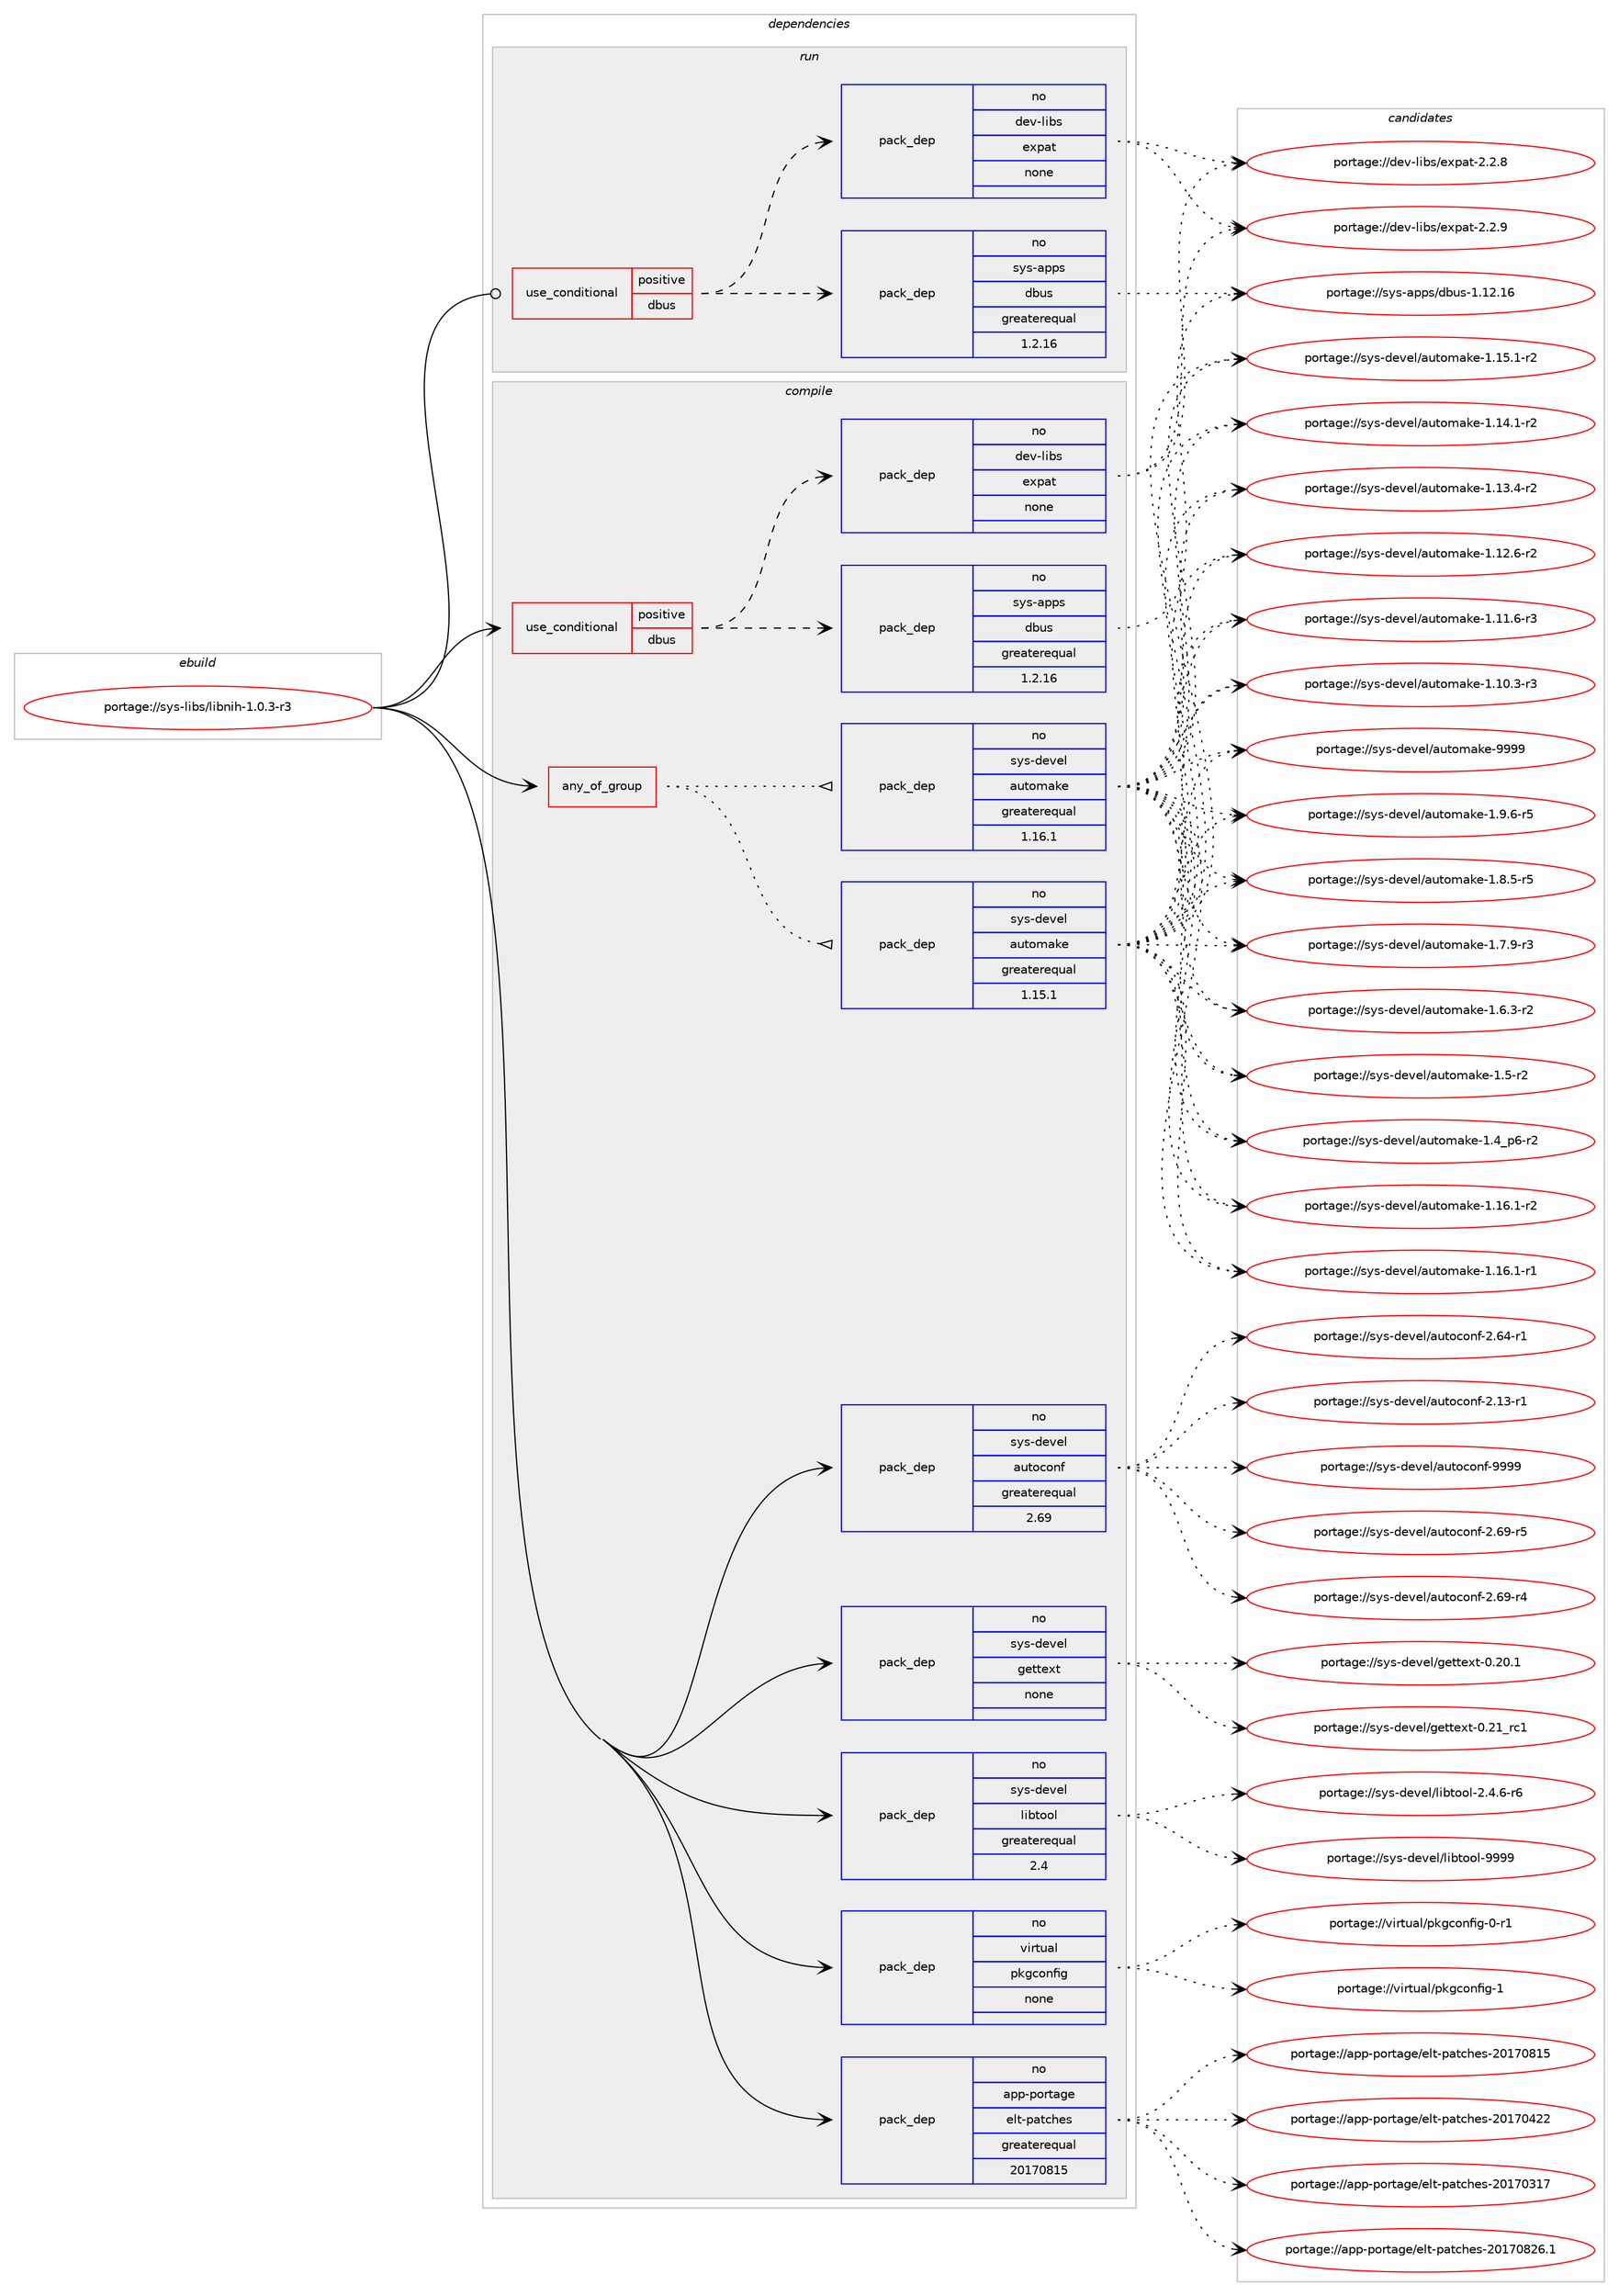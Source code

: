 digraph prolog {

# *************
# Graph options
# *************

newrank=true;
concentrate=true;
compound=true;
graph [rankdir=LR,fontname=Helvetica,fontsize=10,ranksep=1.5];#, ranksep=2.5, nodesep=0.2];
edge  [arrowhead=vee];
node  [fontname=Helvetica,fontsize=10];

# **********
# The ebuild
# **********

subgraph cluster_leftcol {
color=gray;
rank=same;
label=<<i>ebuild</i>>;
id [label="portage://sys-libs/libnih-1.0.3-r3", color=red, width=4, href="../sys-libs/libnih-1.0.3-r3.svg"];
}

# ****************
# The dependencies
# ****************

subgraph cluster_midcol {
color=gray;
label=<<i>dependencies</i>>;
subgraph cluster_compile {
fillcolor="#eeeeee";
style=filled;
label=<<i>compile</i>>;
subgraph any711 {
dependency29589 [label=<<TABLE BORDER="0" CELLBORDER="1" CELLSPACING="0" CELLPADDING="4"><TR><TD CELLPADDING="10">any_of_group</TD></TR></TABLE>>, shape=none, color=red];subgraph pack23612 {
dependency29590 [label=<<TABLE BORDER="0" CELLBORDER="1" CELLSPACING="0" CELLPADDING="4" WIDTH="220"><TR><TD ROWSPAN="6" CELLPADDING="30">pack_dep</TD></TR><TR><TD WIDTH="110">no</TD></TR><TR><TD>sys-devel</TD></TR><TR><TD>automake</TD></TR><TR><TD>greaterequal</TD></TR><TR><TD>1.16.1</TD></TR></TABLE>>, shape=none, color=blue];
}
dependency29589:e -> dependency29590:w [weight=20,style="dotted",arrowhead="oinv"];
subgraph pack23613 {
dependency29591 [label=<<TABLE BORDER="0" CELLBORDER="1" CELLSPACING="0" CELLPADDING="4" WIDTH="220"><TR><TD ROWSPAN="6" CELLPADDING="30">pack_dep</TD></TR><TR><TD WIDTH="110">no</TD></TR><TR><TD>sys-devel</TD></TR><TR><TD>automake</TD></TR><TR><TD>greaterequal</TD></TR><TR><TD>1.15.1</TD></TR></TABLE>>, shape=none, color=blue];
}
dependency29589:e -> dependency29591:w [weight=20,style="dotted",arrowhead="oinv"];
}
id:e -> dependency29589:w [weight=20,style="solid",arrowhead="vee"];
subgraph cond5247 {
dependency29592 [label=<<TABLE BORDER="0" CELLBORDER="1" CELLSPACING="0" CELLPADDING="4"><TR><TD ROWSPAN="3" CELLPADDING="10">use_conditional</TD></TR><TR><TD>positive</TD></TR><TR><TD>dbus</TD></TR></TABLE>>, shape=none, color=red];
subgraph pack23614 {
dependency29593 [label=<<TABLE BORDER="0" CELLBORDER="1" CELLSPACING="0" CELLPADDING="4" WIDTH="220"><TR><TD ROWSPAN="6" CELLPADDING="30">pack_dep</TD></TR><TR><TD WIDTH="110">no</TD></TR><TR><TD>dev-libs</TD></TR><TR><TD>expat</TD></TR><TR><TD>none</TD></TR><TR><TD></TD></TR></TABLE>>, shape=none, color=blue];
}
dependency29592:e -> dependency29593:w [weight=20,style="dashed",arrowhead="vee"];
subgraph pack23615 {
dependency29594 [label=<<TABLE BORDER="0" CELLBORDER="1" CELLSPACING="0" CELLPADDING="4" WIDTH="220"><TR><TD ROWSPAN="6" CELLPADDING="30">pack_dep</TD></TR><TR><TD WIDTH="110">no</TD></TR><TR><TD>sys-apps</TD></TR><TR><TD>dbus</TD></TR><TR><TD>greaterequal</TD></TR><TR><TD>1.2.16</TD></TR></TABLE>>, shape=none, color=blue];
}
dependency29592:e -> dependency29594:w [weight=20,style="dashed",arrowhead="vee"];
}
id:e -> dependency29592:w [weight=20,style="solid",arrowhead="vee"];
subgraph pack23616 {
dependency29595 [label=<<TABLE BORDER="0" CELLBORDER="1" CELLSPACING="0" CELLPADDING="4" WIDTH="220"><TR><TD ROWSPAN="6" CELLPADDING="30">pack_dep</TD></TR><TR><TD WIDTH="110">no</TD></TR><TR><TD>app-portage</TD></TR><TR><TD>elt-patches</TD></TR><TR><TD>greaterequal</TD></TR><TR><TD>20170815</TD></TR></TABLE>>, shape=none, color=blue];
}
id:e -> dependency29595:w [weight=20,style="solid",arrowhead="vee"];
subgraph pack23617 {
dependency29596 [label=<<TABLE BORDER="0" CELLBORDER="1" CELLSPACING="0" CELLPADDING="4" WIDTH="220"><TR><TD ROWSPAN="6" CELLPADDING="30">pack_dep</TD></TR><TR><TD WIDTH="110">no</TD></TR><TR><TD>sys-devel</TD></TR><TR><TD>autoconf</TD></TR><TR><TD>greaterequal</TD></TR><TR><TD>2.69</TD></TR></TABLE>>, shape=none, color=blue];
}
id:e -> dependency29596:w [weight=20,style="solid",arrowhead="vee"];
subgraph pack23618 {
dependency29597 [label=<<TABLE BORDER="0" CELLBORDER="1" CELLSPACING="0" CELLPADDING="4" WIDTH="220"><TR><TD ROWSPAN="6" CELLPADDING="30">pack_dep</TD></TR><TR><TD WIDTH="110">no</TD></TR><TR><TD>sys-devel</TD></TR><TR><TD>gettext</TD></TR><TR><TD>none</TD></TR><TR><TD></TD></TR></TABLE>>, shape=none, color=blue];
}
id:e -> dependency29597:w [weight=20,style="solid",arrowhead="vee"];
subgraph pack23619 {
dependency29598 [label=<<TABLE BORDER="0" CELLBORDER="1" CELLSPACING="0" CELLPADDING="4" WIDTH="220"><TR><TD ROWSPAN="6" CELLPADDING="30">pack_dep</TD></TR><TR><TD WIDTH="110">no</TD></TR><TR><TD>sys-devel</TD></TR><TR><TD>libtool</TD></TR><TR><TD>greaterequal</TD></TR><TR><TD>2.4</TD></TR></TABLE>>, shape=none, color=blue];
}
id:e -> dependency29598:w [weight=20,style="solid",arrowhead="vee"];
subgraph pack23620 {
dependency29599 [label=<<TABLE BORDER="0" CELLBORDER="1" CELLSPACING="0" CELLPADDING="4" WIDTH="220"><TR><TD ROWSPAN="6" CELLPADDING="30">pack_dep</TD></TR><TR><TD WIDTH="110">no</TD></TR><TR><TD>virtual</TD></TR><TR><TD>pkgconfig</TD></TR><TR><TD>none</TD></TR><TR><TD></TD></TR></TABLE>>, shape=none, color=blue];
}
id:e -> dependency29599:w [weight=20,style="solid",arrowhead="vee"];
}
subgraph cluster_compileandrun {
fillcolor="#eeeeee";
style=filled;
label=<<i>compile and run</i>>;
}
subgraph cluster_run {
fillcolor="#eeeeee";
style=filled;
label=<<i>run</i>>;
subgraph cond5248 {
dependency29600 [label=<<TABLE BORDER="0" CELLBORDER="1" CELLSPACING="0" CELLPADDING="4"><TR><TD ROWSPAN="3" CELLPADDING="10">use_conditional</TD></TR><TR><TD>positive</TD></TR><TR><TD>dbus</TD></TR></TABLE>>, shape=none, color=red];
subgraph pack23621 {
dependency29601 [label=<<TABLE BORDER="0" CELLBORDER="1" CELLSPACING="0" CELLPADDING="4" WIDTH="220"><TR><TD ROWSPAN="6" CELLPADDING="30">pack_dep</TD></TR><TR><TD WIDTH="110">no</TD></TR><TR><TD>dev-libs</TD></TR><TR><TD>expat</TD></TR><TR><TD>none</TD></TR><TR><TD></TD></TR></TABLE>>, shape=none, color=blue];
}
dependency29600:e -> dependency29601:w [weight=20,style="dashed",arrowhead="vee"];
subgraph pack23622 {
dependency29602 [label=<<TABLE BORDER="0" CELLBORDER="1" CELLSPACING="0" CELLPADDING="4" WIDTH="220"><TR><TD ROWSPAN="6" CELLPADDING="30">pack_dep</TD></TR><TR><TD WIDTH="110">no</TD></TR><TR><TD>sys-apps</TD></TR><TR><TD>dbus</TD></TR><TR><TD>greaterequal</TD></TR><TR><TD>1.2.16</TD></TR></TABLE>>, shape=none, color=blue];
}
dependency29600:e -> dependency29602:w [weight=20,style="dashed",arrowhead="vee"];
}
id:e -> dependency29600:w [weight=20,style="solid",arrowhead="odot"];
}
}

# **************
# The candidates
# **************

subgraph cluster_choices {
rank=same;
color=gray;
label=<<i>candidates</i>>;

subgraph choice23612 {
color=black;
nodesep=1;
choice115121115451001011181011084797117116111109971071014557575757 [label="portage://sys-devel/automake-9999", color=red, width=4,href="../sys-devel/automake-9999.svg"];
choice115121115451001011181011084797117116111109971071014549465746544511453 [label="portage://sys-devel/automake-1.9.6-r5", color=red, width=4,href="../sys-devel/automake-1.9.6-r5.svg"];
choice115121115451001011181011084797117116111109971071014549465646534511453 [label="portage://sys-devel/automake-1.8.5-r5", color=red, width=4,href="../sys-devel/automake-1.8.5-r5.svg"];
choice115121115451001011181011084797117116111109971071014549465546574511451 [label="portage://sys-devel/automake-1.7.9-r3", color=red, width=4,href="../sys-devel/automake-1.7.9-r3.svg"];
choice115121115451001011181011084797117116111109971071014549465446514511450 [label="portage://sys-devel/automake-1.6.3-r2", color=red, width=4,href="../sys-devel/automake-1.6.3-r2.svg"];
choice11512111545100101118101108479711711611110997107101454946534511450 [label="portage://sys-devel/automake-1.5-r2", color=red, width=4,href="../sys-devel/automake-1.5-r2.svg"];
choice115121115451001011181011084797117116111109971071014549465295112544511450 [label="portage://sys-devel/automake-1.4_p6-r2", color=red, width=4,href="../sys-devel/automake-1.4_p6-r2.svg"];
choice11512111545100101118101108479711711611110997107101454946495446494511450 [label="portage://sys-devel/automake-1.16.1-r2", color=red, width=4,href="../sys-devel/automake-1.16.1-r2.svg"];
choice11512111545100101118101108479711711611110997107101454946495446494511449 [label="portage://sys-devel/automake-1.16.1-r1", color=red, width=4,href="../sys-devel/automake-1.16.1-r1.svg"];
choice11512111545100101118101108479711711611110997107101454946495346494511450 [label="portage://sys-devel/automake-1.15.1-r2", color=red, width=4,href="../sys-devel/automake-1.15.1-r2.svg"];
choice11512111545100101118101108479711711611110997107101454946495246494511450 [label="portage://sys-devel/automake-1.14.1-r2", color=red, width=4,href="../sys-devel/automake-1.14.1-r2.svg"];
choice11512111545100101118101108479711711611110997107101454946495146524511450 [label="portage://sys-devel/automake-1.13.4-r2", color=red, width=4,href="../sys-devel/automake-1.13.4-r2.svg"];
choice11512111545100101118101108479711711611110997107101454946495046544511450 [label="portage://sys-devel/automake-1.12.6-r2", color=red, width=4,href="../sys-devel/automake-1.12.6-r2.svg"];
choice11512111545100101118101108479711711611110997107101454946494946544511451 [label="portage://sys-devel/automake-1.11.6-r3", color=red, width=4,href="../sys-devel/automake-1.11.6-r3.svg"];
choice11512111545100101118101108479711711611110997107101454946494846514511451 [label="portage://sys-devel/automake-1.10.3-r3", color=red, width=4,href="../sys-devel/automake-1.10.3-r3.svg"];
dependency29590:e -> choice115121115451001011181011084797117116111109971071014557575757:w [style=dotted,weight="100"];
dependency29590:e -> choice115121115451001011181011084797117116111109971071014549465746544511453:w [style=dotted,weight="100"];
dependency29590:e -> choice115121115451001011181011084797117116111109971071014549465646534511453:w [style=dotted,weight="100"];
dependency29590:e -> choice115121115451001011181011084797117116111109971071014549465546574511451:w [style=dotted,weight="100"];
dependency29590:e -> choice115121115451001011181011084797117116111109971071014549465446514511450:w [style=dotted,weight="100"];
dependency29590:e -> choice11512111545100101118101108479711711611110997107101454946534511450:w [style=dotted,weight="100"];
dependency29590:e -> choice115121115451001011181011084797117116111109971071014549465295112544511450:w [style=dotted,weight="100"];
dependency29590:e -> choice11512111545100101118101108479711711611110997107101454946495446494511450:w [style=dotted,weight="100"];
dependency29590:e -> choice11512111545100101118101108479711711611110997107101454946495446494511449:w [style=dotted,weight="100"];
dependency29590:e -> choice11512111545100101118101108479711711611110997107101454946495346494511450:w [style=dotted,weight="100"];
dependency29590:e -> choice11512111545100101118101108479711711611110997107101454946495246494511450:w [style=dotted,weight="100"];
dependency29590:e -> choice11512111545100101118101108479711711611110997107101454946495146524511450:w [style=dotted,weight="100"];
dependency29590:e -> choice11512111545100101118101108479711711611110997107101454946495046544511450:w [style=dotted,weight="100"];
dependency29590:e -> choice11512111545100101118101108479711711611110997107101454946494946544511451:w [style=dotted,weight="100"];
dependency29590:e -> choice11512111545100101118101108479711711611110997107101454946494846514511451:w [style=dotted,weight="100"];
}
subgraph choice23613 {
color=black;
nodesep=1;
choice115121115451001011181011084797117116111109971071014557575757 [label="portage://sys-devel/automake-9999", color=red, width=4,href="../sys-devel/automake-9999.svg"];
choice115121115451001011181011084797117116111109971071014549465746544511453 [label="portage://sys-devel/automake-1.9.6-r5", color=red, width=4,href="../sys-devel/automake-1.9.6-r5.svg"];
choice115121115451001011181011084797117116111109971071014549465646534511453 [label="portage://sys-devel/automake-1.8.5-r5", color=red, width=4,href="../sys-devel/automake-1.8.5-r5.svg"];
choice115121115451001011181011084797117116111109971071014549465546574511451 [label="portage://sys-devel/automake-1.7.9-r3", color=red, width=4,href="../sys-devel/automake-1.7.9-r3.svg"];
choice115121115451001011181011084797117116111109971071014549465446514511450 [label="portage://sys-devel/automake-1.6.3-r2", color=red, width=4,href="../sys-devel/automake-1.6.3-r2.svg"];
choice11512111545100101118101108479711711611110997107101454946534511450 [label="portage://sys-devel/automake-1.5-r2", color=red, width=4,href="../sys-devel/automake-1.5-r2.svg"];
choice115121115451001011181011084797117116111109971071014549465295112544511450 [label="portage://sys-devel/automake-1.4_p6-r2", color=red, width=4,href="../sys-devel/automake-1.4_p6-r2.svg"];
choice11512111545100101118101108479711711611110997107101454946495446494511450 [label="portage://sys-devel/automake-1.16.1-r2", color=red, width=4,href="../sys-devel/automake-1.16.1-r2.svg"];
choice11512111545100101118101108479711711611110997107101454946495446494511449 [label="portage://sys-devel/automake-1.16.1-r1", color=red, width=4,href="../sys-devel/automake-1.16.1-r1.svg"];
choice11512111545100101118101108479711711611110997107101454946495346494511450 [label="portage://sys-devel/automake-1.15.1-r2", color=red, width=4,href="../sys-devel/automake-1.15.1-r2.svg"];
choice11512111545100101118101108479711711611110997107101454946495246494511450 [label="portage://sys-devel/automake-1.14.1-r2", color=red, width=4,href="../sys-devel/automake-1.14.1-r2.svg"];
choice11512111545100101118101108479711711611110997107101454946495146524511450 [label="portage://sys-devel/automake-1.13.4-r2", color=red, width=4,href="../sys-devel/automake-1.13.4-r2.svg"];
choice11512111545100101118101108479711711611110997107101454946495046544511450 [label="portage://sys-devel/automake-1.12.6-r2", color=red, width=4,href="../sys-devel/automake-1.12.6-r2.svg"];
choice11512111545100101118101108479711711611110997107101454946494946544511451 [label="portage://sys-devel/automake-1.11.6-r3", color=red, width=4,href="../sys-devel/automake-1.11.6-r3.svg"];
choice11512111545100101118101108479711711611110997107101454946494846514511451 [label="portage://sys-devel/automake-1.10.3-r3", color=red, width=4,href="../sys-devel/automake-1.10.3-r3.svg"];
dependency29591:e -> choice115121115451001011181011084797117116111109971071014557575757:w [style=dotted,weight="100"];
dependency29591:e -> choice115121115451001011181011084797117116111109971071014549465746544511453:w [style=dotted,weight="100"];
dependency29591:e -> choice115121115451001011181011084797117116111109971071014549465646534511453:w [style=dotted,weight="100"];
dependency29591:e -> choice115121115451001011181011084797117116111109971071014549465546574511451:w [style=dotted,weight="100"];
dependency29591:e -> choice115121115451001011181011084797117116111109971071014549465446514511450:w [style=dotted,weight="100"];
dependency29591:e -> choice11512111545100101118101108479711711611110997107101454946534511450:w [style=dotted,weight="100"];
dependency29591:e -> choice115121115451001011181011084797117116111109971071014549465295112544511450:w [style=dotted,weight="100"];
dependency29591:e -> choice11512111545100101118101108479711711611110997107101454946495446494511450:w [style=dotted,weight="100"];
dependency29591:e -> choice11512111545100101118101108479711711611110997107101454946495446494511449:w [style=dotted,weight="100"];
dependency29591:e -> choice11512111545100101118101108479711711611110997107101454946495346494511450:w [style=dotted,weight="100"];
dependency29591:e -> choice11512111545100101118101108479711711611110997107101454946495246494511450:w [style=dotted,weight="100"];
dependency29591:e -> choice11512111545100101118101108479711711611110997107101454946495146524511450:w [style=dotted,weight="100"];
dependency29591:e -> choice11512111545100101118101108479711711611110997107101454946495046544511450:w [style=dotted,weight="100"];
dependency29591:e -> choice11512111545100101118101108479711711611110997107101454946494946544511451:w [style=dotted,weight="100"];
dependency29591:e -> choice11512111545100101118101108479711711611110997107101454946494846514511451:w [style=dotted,weight="100"];
}
subgraph choice23614 {
color=black;
nodesep=1;
choice10010111845108105981154710112011297116455046504657 [label="portage://dev-libs/expat-2.2.9", color=red, width=4,href="../dev-libs/expat-2.2.9.svg"];
choice10010111845108105981154710112011297116455046504656 [label="portage://dev-libs/expat-2.2.8", color=red, width=4,href="../dev-libs/expat-2.2.8.svg"];
dependency29593:e -> choice10010111845108105981154710112011297116455046504657:w [style=dotted,weight="100"];
dependency29593:e -> choice10010111845108105981154710112011297116455046504656:w [style=dotted,weight="100"];
}
subgraph choice23615 {
color=black;
nodesep=1;
choice115121115459711211211547100981171154549464950464954 [label="portage://sys-apps/dbus-1.12.16", color=red, width=4,href="../sys-apps/dbus-1.12.16.svg"];
dependency29594:e -> choice115121115459711211211547100981171154549464950464954:w [style=dotted,weight="100"];
}
subgraph choice23616 {
color=black;
nodesep=1;
choice971121124511211111411697103101471011081164511297116991041011154550484955485650544649 [label="portage://app-portage/elt-patches-20170826.1", color=red, width=4,href="../app-portage/elt-patches-20170826.1.svg"];
choice97112112451121111141169710310147101108116451129711699104101115455048495548564953 [label="portage://app-portage/elt-patches-20170815", color=red, width=4,href="../app-portage/elt-patches-20170815.svg"];
choice97112112451121111141169710310147101108116451129711699104101115455048495548525050 [label="portage://app-portage/elt-patches-20170422", color=red, width=4,href="../app-portage/elt-patches-20170422.svg"];
choice97112112451121111141169710310147101108116451129711699104101115455048495548514955 [label="portage://app-portage/elt-patches-20170317", color=red, width=4,href="../app-portage/elt-patches-20170317.svg"];
dependency29595:e -> choice971121124511211111411697103101471011081164511297116991041011154550484955485650544649:w [style=dotted,weight="100"];
dependency29595:e -> choice97112112451121111141169710310147101108116451129711699104101115455048495548564953:w [style=dotted,weight="100"];
dependency29595:e -> choice97112112451121111141169710310147101108116451129711699104101115455048495548525050:w [style=dotted,weight="100"];
dependency29595:e -> choice97112112451121111141169710310147101108116451129711699104101115455048495548514955:w [style=dotted,weight="100"];
}
subgraph choice23617 {
color=black;
nodesep=1;
choice115121115451001011181011084797117116111991111101024557575757 [label="portage://sys-devel/autoconf-9999", color=red, width=4,href="../sys-devel/autoconf-9999.svg"];
choice1151211154510010111810110847971171161119911111010245504654574511453 [label="portage://sys-devel/autoconf-2.69-r5", color=red, width=4,href="../sys-devel/autoconf-2.69-r5.svg"];
choice1151211154510010111810110847971171161119911111010245504654574511452 [label="portage://sys-devel/autoconf-2.69-r4", color=red, width=4,href="../sys-devel/autoconf-2.69-r4.svg"];
choice1151211154510010111810110847971171161119911111010245504654524511449 [label="portage://sys-devel/autoconf-2.64-r1", color=red, width=4,href="../sys-devel/autoconf-2.64-r1.svg"];
choice1151211154510010111810110847971171161119911111010245504649514511449 [label="portage://sys-devel/autoconf-2.13-r1", color=red, width=4,href="../sys-devel/autoconf-2.13-r1.svg"];
dependency29596:e -> choice115121115451001011181011084797117116111991111101024557575757:w [style=dotted,weight="100"];
dependency29596:e -> choice1151211154510010111810110847971171161119911111010245504654574511453:w [style=dotted,weight="100"];
dependency29596:e -> choice1151211154510010111810110847971171161119911111010245504654574511452:w [style=dotted,weight="100"];
dependency29596:e -> choice1151211154510010111810110847971171161119911111010245504654524511449:w [style=dotted,weight="100"];
dependency29596:e -> choice1151211154510010111810110847971171161119911111010245504649514511449:w [style=dotted,weight="100"];
}
subgraph choice23618 {
color=black;
nodesep=1;
choice11512111545100101118101108471031011161161011201164548465049951149949 [label="portage://sys-devel/gettext-0.21_rc1", color=red, width=4,href="../sys-devel/gettext-0.21_rc1.svg"];
choice115121115451001011181011084710310111611610112011645484650484649 [label="portage://sys-devel/gettext-0.20.1", color=red, width=4,href="../sys-devel/gettext-0.20.1.svg"];
dependency29597:e -> choice11512111545100101118101108471031011161161011201164548465049951149949:w [style=dotted,weight="100"];
dependency29597:e -> choice115121115451001011181011084710310111611610112011645484650484649:w [style=dotted,weight="100"];
}
subgraph choice23619 {
color=black;
nodesep=1;
choice1151211154510010111810110847108105981161111111084557575757 [label="portage://sys-devel/libtool-9999", color=red, width=4,href="../sys-devel/libtool-9999.svg"];
choice1151211154510010111810110847108105981161111111084550465246544511454 [label="portage://sys-devel/libtool-2.4.6-r6", color=red, width=4,href="../sys-devel/libtool-2.4.6-r6.svg"];
dependency29598:e -> choice1151211154510010111810110847108105981161111111084557575757:w [style=dotted,weight="100"];
dependency29598:e -> choice1151211154510010111810110847108105981161111111084550465246544511454:w [style=dotted,weight="100"];
}
subgraph choice23620 {
color=black;
nodesep=1;
choice1181051141161179710847112107103991111101021051034549 [label="portage://virtual/pkgconfig-1", color=red, width=4,href="../virtual/pkgconfig-1.svg"];
choice11810511411611797108471121071039911111010210510345484511449 [label="portage://virtual/pkgconfig-0-r1", color=red, width=4,href="../virtual/pkgconfig-0-r1.svg"];
dependency29599:e -> choice1181051141161179710847112107103991111101021051034549:w [style=dotted,weight="100"];
dependency29599:e -> choice11810511411611797108471121071039911111010210510345484511449:w [style=dotted,weight="100"];
}
subgraph choice23621 {
color=black;
nodesep=1;
choice10010111845108105981154710112011297116455046504657 [label="portage://dev-libs/expat-2.2.9", color=red, width=4,href="../dev-libs/expat-2.2.9.svg"];
choice10010111845108105981154710112011297116455046504656 [label="portage://dev-libs/expat-2.2.8", color=red, width=4,href="../dev-libs/expat-2.2.8.svg"];
dependency29601:e -> choice10010111845108105981154710112011297116455046504657:w [style=dotted,weight="100"];
dependency29601:e -> choice10010111845108105981154710112011297116455046504656:w [style=dotted,weight="100"];
}
subgraph choice23622 {
color=black;
nodesep=1;
choice115121115459711211211547100981171154549464950464954 [label="portage://sys-apps/dbus-1.12.16", color=red, width=4,href="../sys-apps/dbus-1.12.16.svg"];
dependency29602:e -> choice115121115459711211211547100981171154549464950464954:w [style=dotted,weight="100"];
}
}

}
